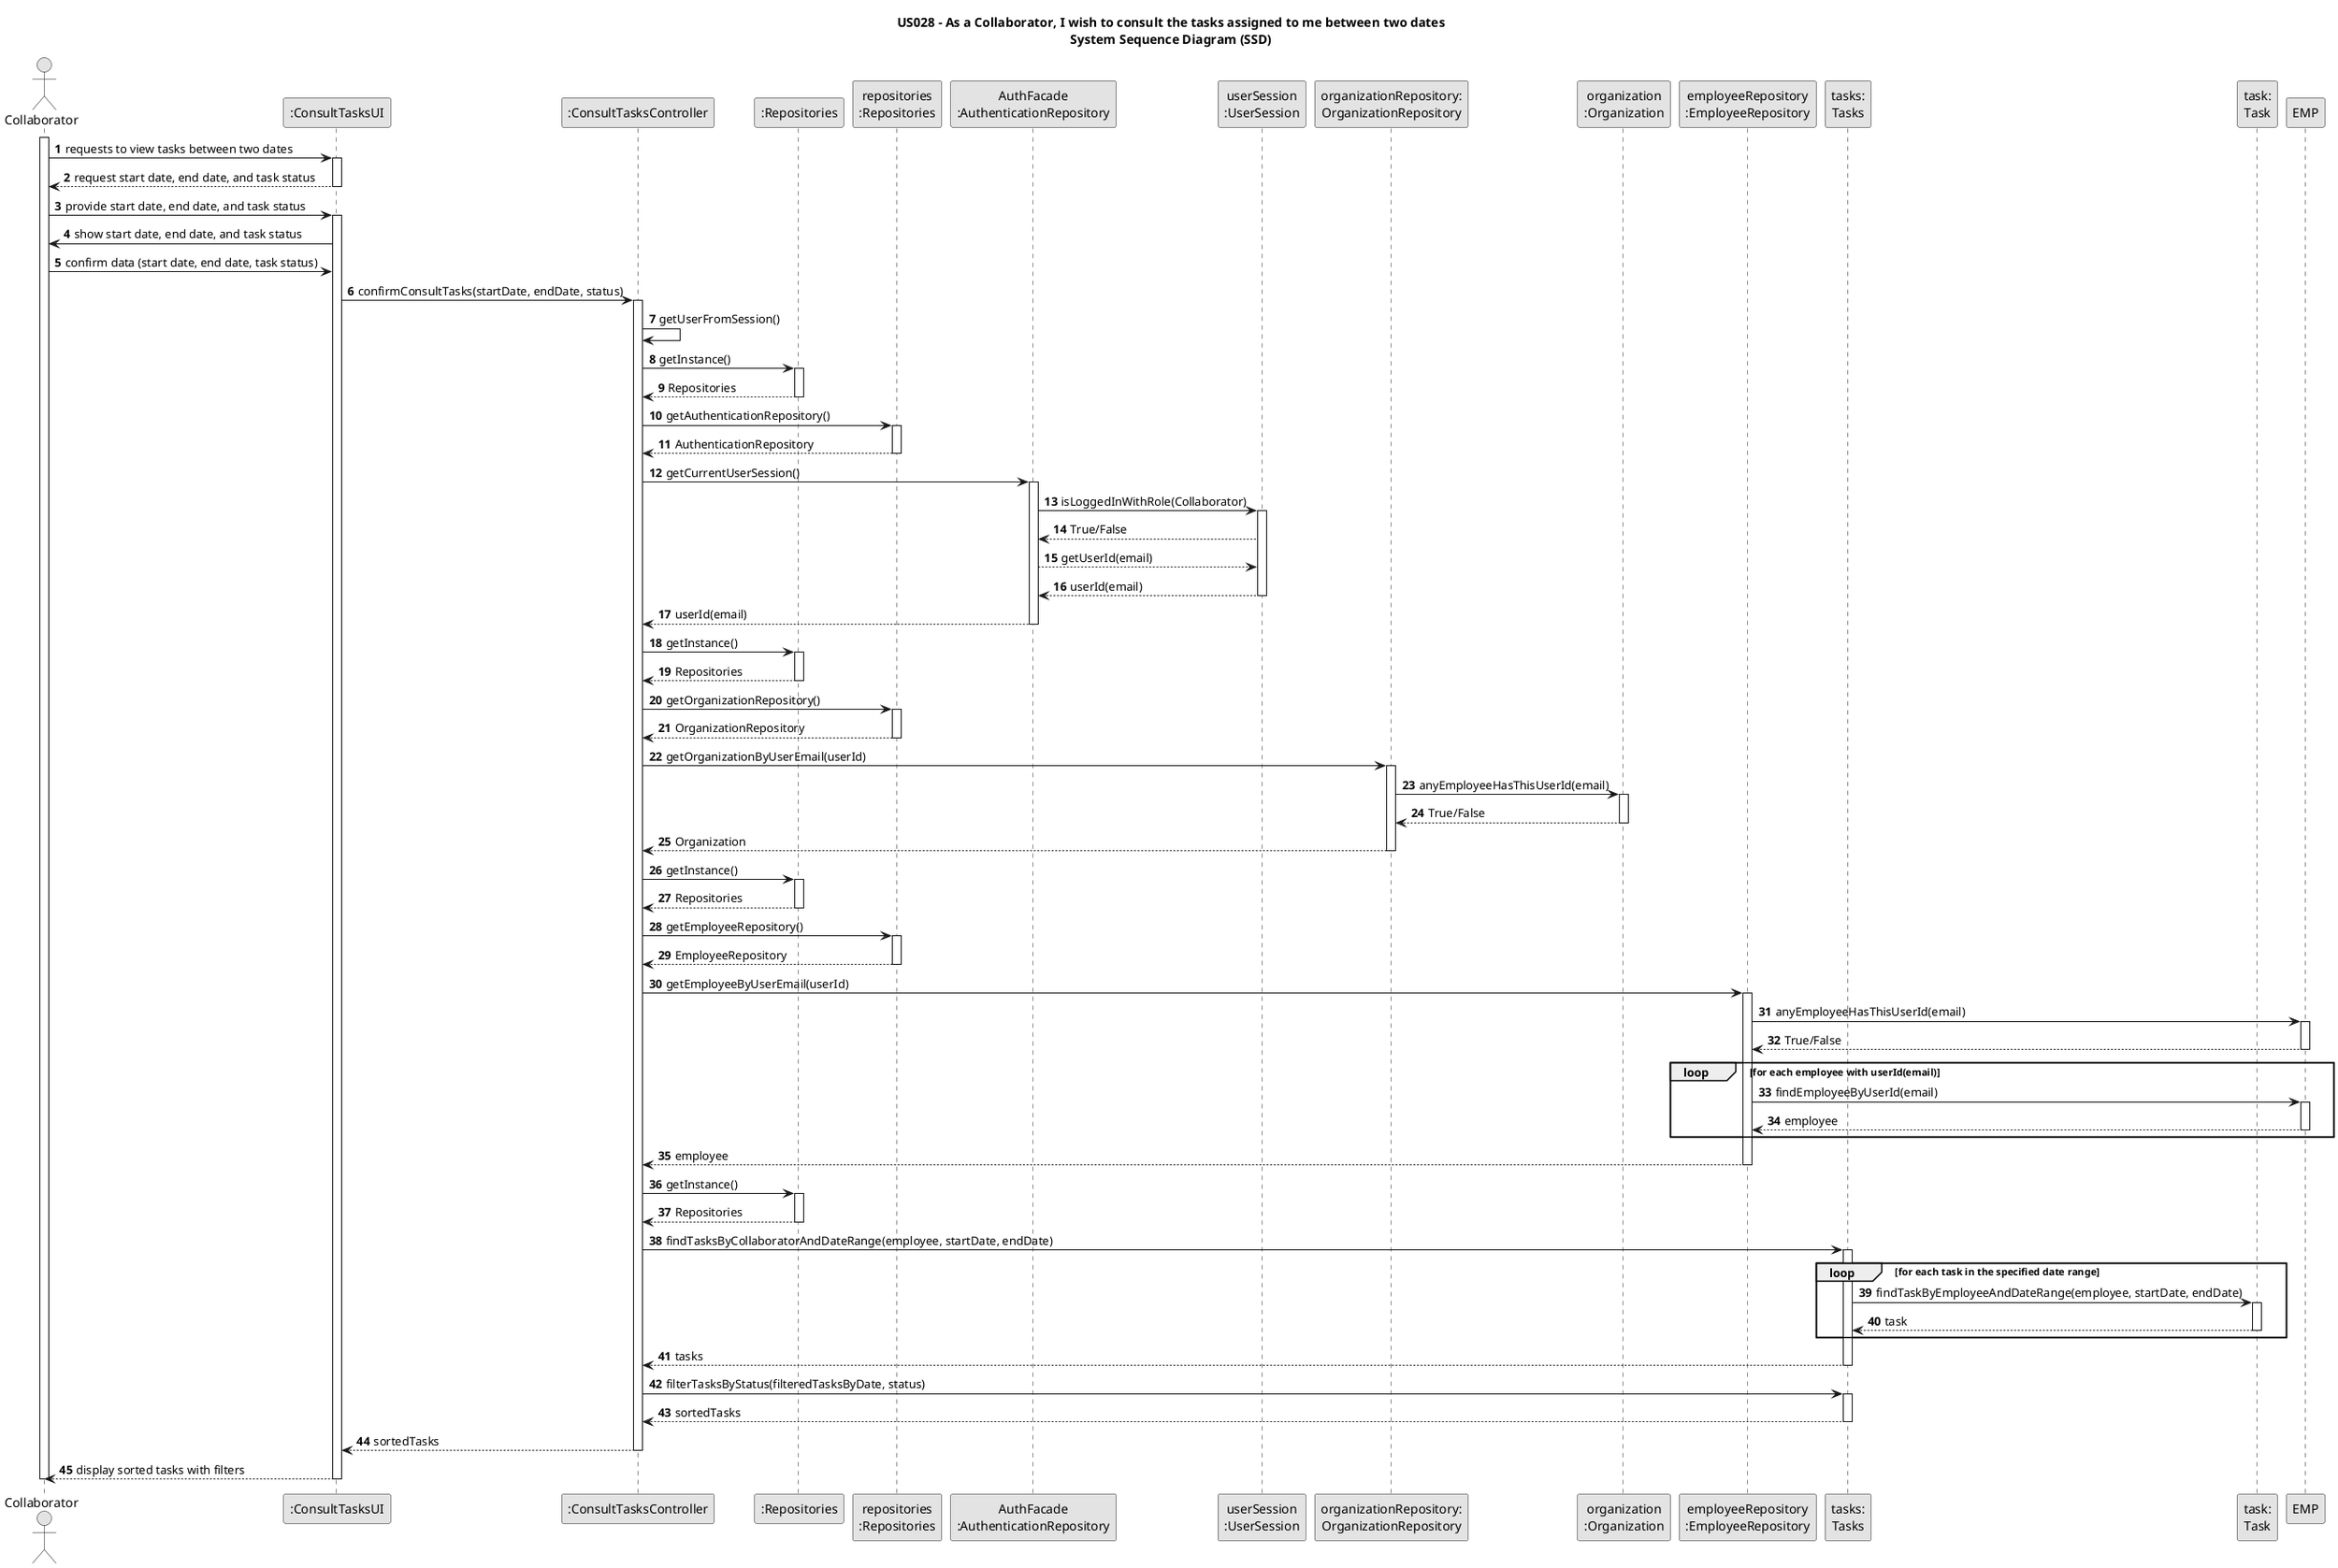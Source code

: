 @startuml
skinparam monochrome true
skinparam packageStyle rectangle
skinparam shadowing false

title US028 - As a Collaborator, I wish to consult the tasks assigned to me between two dates\nSystem Sequence Diagram (SSD)

autonumber

actor "Collaborator" as COL
participant ":ConsultTasksUI" as UI
participant ":ConsultTasksController" as CTRL
participant ":Repositories" as RepositorySingleton
participant "repositories\n:Repositories" as PLAT
participant "AuthFacade\n:AuthenticationRepository" as AUTHREP
participant "userSession\n:UserSession" as USER
participant "organizationRepository:\nOrganizationRepository" as OrganizationRepository
participant "organization\n:Organization" as ORG
participant "employeeRepository\n:EmployeeRepository" as EMPREP
participant "tasks:\nTasks" as TASKS
participant "task:\nTask" as TASK

activate COL

    COL -> UI: requests to view tasks between two dates
    activate UI

        UI --> COL: request start date, end date, and task status
    deactivate UI

    COL -> UI: provide start date, end date, and task status
    activate UI

        UI -> COL: show start date, end date, and task status
    deactivate CTRL

    COL -> UI: confirm data (start date, end date, task status)


        UI -> CTRL: confirmConsultTasks(startDate, endDate, status)
        activate CTRL

        CTRL -> CTRL: getUserFromSession()

        CTRL -> RepositorySingleton: getInstance()
        activate RepositorySingleton
        CTRL <-- RepositorySingleton: Repositories
        deactivate RepositorySingleton

        CTRL -> PLAT: getAuthenticationRepository()
        activate PLAT
        CTRL <-- PLAT: AuthenticationRepository
        deactivate PLAT

        CTRL -> AUTHREP: getCurrentUserSession()
        activate AUTHREP

        AUTHREP -> USER: isLoggedInWithRole(Collaborator)
        activate USER

        USER --> AUTHREP: True/False
        AUTHREP --> USER: getUserId(email)
        AUTHREP <-- USER: userId(email)
        deactivate USER

        CTRL <-- AUTHREP: userId(email)
        deactivate AUTHREP

        CTRL -> RepositorySingleton: getInstance()
        activate RepositorySingleton
        CTRL <-- RepositorySingleton: Repositories
        deactivate RepositorySingleton

        CTRL -> PLAT: getOrganizationRepository()
        activate PLAT
        CTRL <-- PLAT: OrganizationRepository
        deactivate PLAT

        CTRL -> OrganizationRepository: getOrganizationByUserEmail(userId)
        activate OrganizationRepository

            OrganizationRepository -> ORG: anyEmployeeHasThisUserId(email)
            activate ORG
            OrganizationRepository <-- ORG: True/False
            deactivate ORG

        CTRL <-- OrganizationRepository: Organization
        deactivate OrganizationRepository

        CTRL -> RepositorySingleton: getInstance()
        activate RepositorySingleton
        CTRL <-- RepositorySingleton: Repositories
        deactivate RepositorySingleton

        CTRL -> PLAT: getEmployeeRepository()
        activate PLAT
        CTRL <-- PLAT: EmployeeRepository
        deactivate PLAT

        CTRL -> EMPREP: getEmployeeByUserEmail(userId)
        activate EMPREP

            EMPREP -> EMP: anyEmployeeHasThisUserId(email)
            activate EMP
            EMPREP <-- EMP: True/False
            deactivate EMP

            loop for each employee with userId(email)
            EMPREP -> EMP: findEmployeeByUserId(email)
            activate EMP
            EMPREP <-- EMP: employee
            deactivate EMP
            end loop

        CTRL <-- EMPREP: employee
        deactivate EMPREP

        CTRL -> RepositorySingleton: getInstance()
        activate RepositorySingleton
        CTRL <-- RepositorySingleton: Repositories
        deactivate RepositorySingleton


        CTRL -> TASKS: findTasksByCollaboratorAndDateRange(employee, startDate, endDate)
        activate TASKS

            loop for each task in the specified date range
            TASKS -> TASK: findTaskByEmployeeAndDateRange(employee, startDate, endDate)
            activate TASK
            TASKS <-- TASK: task
            deactivate TASK
            end loop

        TASKS --> CTRL: tasks
        deactivate TASKS


        'Apply status filter
        CTRL -> TASKS: filterTasksByStatus(filteredTasksByDate, status)
        activate TASKS
        TASKS --> CTRL: sortedTasks
        deactivate TASKS

        CTRL --> UI: sortedTasks
        deactivate CTRL

        UI --> COL: display sorted tasks with filters
    deactivate UI

deactivate COL

@enduml
